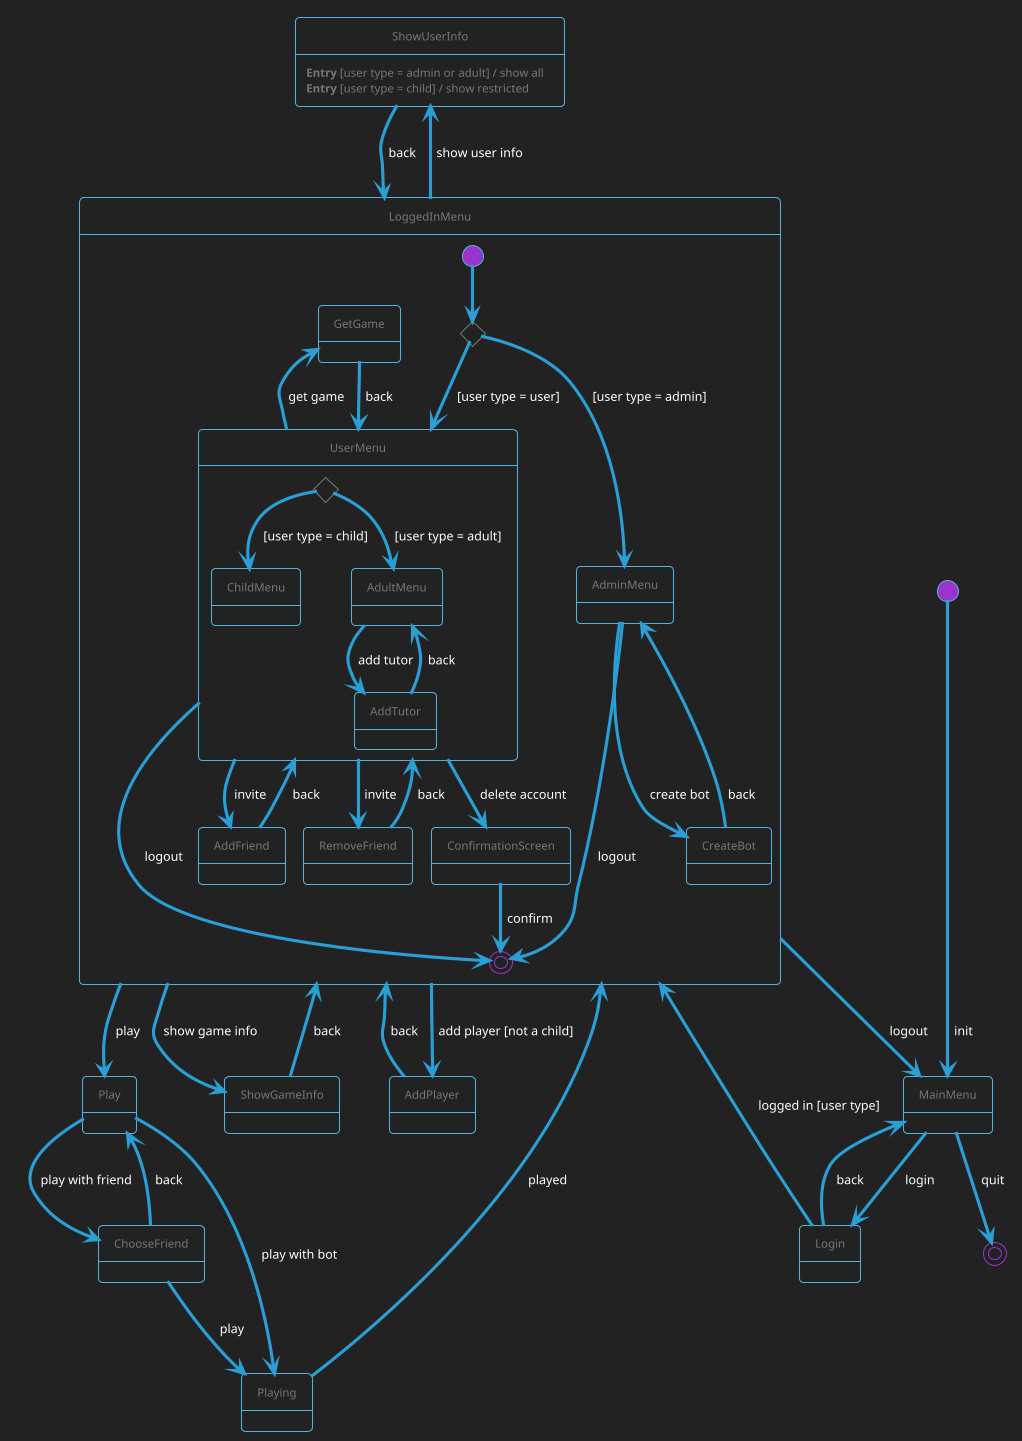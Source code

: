 @startuml menu_state_machine
'MIT License
'
'Copyright (c) 2023 Picorims alias Charly Schmidt
'
'Permission is hereby granted, free of charge, to any person obtaining a copy
'of this software and associated documentation files (the "Software"), to deal
'in the Software without restriction, including without limitation the rights
'to use, copy, modify, merge, publish, distribute, sublicense, and/or sell
'copies of the Software, and to permit persons to whom the Software is
'furnished to do so, subject to the following conditions:
'
'The above copyright notice and this permission notice shall be included in all
'copies or substantial portions of the Software.
'
'THE SOFTWARE IS PROVIDED "AS IS", WITHOUT WARRANTY OF ANY KIND, EXPRESS OR
'IMPLIED, INCLUDING BUT NOT LIMITED TO THE WARRANTIES OF MERCHANTABILITY,
'FITNESS FOR A PARTICULAR PURPOSE AND NONINFRINGEMENT. IN NO EVENT SHALL THE
'AUTHORS OR COPYRIGHT HOLDERS BE LIABLE FOR ANY CLAIM, DAMAGES OR OTHER
'LIABILITY, WHETHER IN AN ACTION OF CONTRACT, TORT OR OTHERWISE, ARISING FROM,
'OUT OF OR IN CONNECTION WITH THE SOFTWARE OR THE USE OR OTHER DEALINGS IN THE
'SOFTWARE.

!theme cyborg-outline
skinparam BackgroundColor #222222

state ShowUserInfo
state ShowGameInfo
state AddPlayer

[*] --> MainMenu: init

MainMenu --> Login: login
MainMenu --> [*]: quit

Login --> LoggedInMenu: logged in [user type]
Login --> MainMenu: back

state LoggedInMenu {
    state loginChoice <<choice>>
    [*] --> loginChoice
    loginChoice --> UserMenu: [user type = user]
    loginChoice --> AdminMenu: [user type = admin]

    AdminMenu --> [*]: logout
    AdminMenu --> CreateBot: create bot

    CreateBot --> AdminMenu: back

    state UserMenu {
        state userChoice <<choice>>
        userChoice --> ChildMenu: [user type = child]
        userChoice --> AdultMenu: [user type = adult]

        AdultMenu --> AddTutor: add tutor

        AddTutor --> AdultMenu: back
    }
    UserMenu --> AddFriend: invite
    UserMenu --> RemoveFriend: invite
    UserMenu -up-> GetGame: get game
    UserMenu --> [*]: logout
    UserMenu --> ConfirmationScreen: delete account

    ConfirmationScreen --> [*]: confirm

    GetGame --> UserMenu: back

    AddFriend --> UserMenu: back

    RemoveFriend --> UserMenu: back
}
LoggedInMenu --> MainMenu: logout
LoggedInMenu --> ShowUserInfo: show user info
LoggedInMenu --> ShowGameInfo: show game info
LoggedInMenu --> AddPlayer: add player [not a child]
LoggedInMenu --> Play: play

ShowUserInfo: <b>Entry</b> [user type = admin or adult] / show all
ShowUserInfo: <b>Entry</b> [user type = child] / show restricted
ShowUserInfo --> LoggedInMenu: back

ShowGameInfo --> LoggedInMenu: back

AddPlayer --> LoggedInMenu: back

Play --> ChooseFriend: play with friend
Play --> Playing: play with bot

ChooseFriend --> Playing: play
ChooseFriend --> Play: back

Playing --> LoggedInMenu: played

@enduml